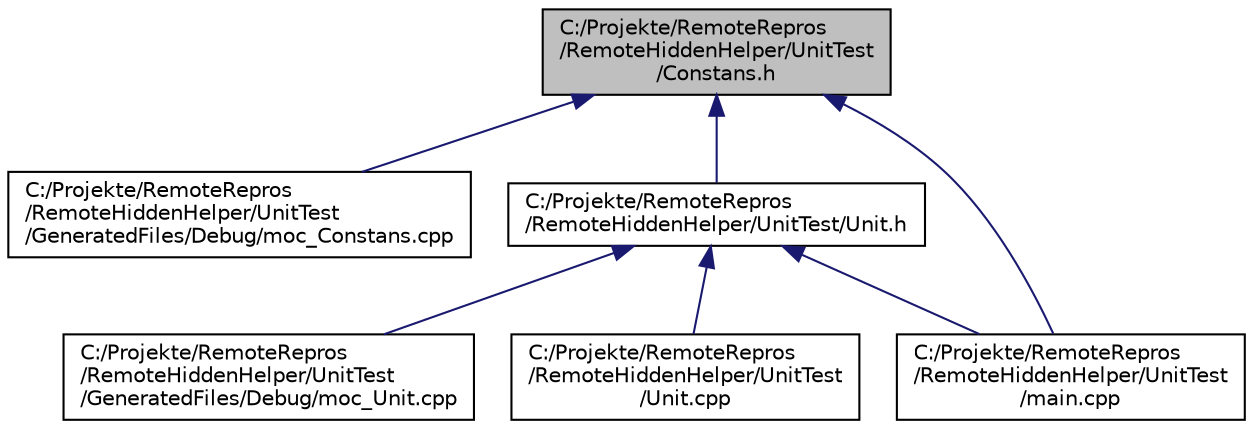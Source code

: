 digraph "C:/Projekte/RemoteRepros/RemoteHiddenHelper/UnitTest/Constans.h"
{
  edge [fontname="Helvetica",fontsize="10",labelfontname="Helvetica",labelfontsize="10"];
  node [fontname="Helvetica",fontsize="10",shape=record];
  Node2 [label="C:/Projekte/RemoteRepros\l/RemoteHiddenHelper/UnitTest\l/Constans.h",height=0.2,width=0.4,color="black", fillcolor="grey75", style="filled", fontcolor="black"];
  Node2 -> Node3 [dir="back",color="midnightblue",fontsize="10",style="solid"];
  Node3 [label="C:/Projekte/RemoteRepros\l/RemoteHiddenHelper/UnitTest\l/GeneratedFiles/Debug/moc_Constans.cpp",height=0.2,width=0.4,color="black", fillcolor="white", style="filled",URL="$moc___constans_8cpp.html"];
  Node2 -> Node4 [dir="back",color="midnightblue",fontsize="10",style="solid"];
  Node4 [label="C:/Projekte/RemoteRepros\l/RemoteHiddenHelper/UnitTest/Unit.h",height=0.2,width=0.4,color="black", fillcolor="white", style="filled",URL="$_unit_8h.html"];
  Node4 -> Node5 [dir="back",color="midnightblue",fontsize="10",style="solid"];
  Node5 [label="C:/Projekte/RemoteRepros\l/RemoteHiddenHelper/UnitTest\l/GeneratedFiles/Debug/moc_Unit.cpp",height=0.2,width=0.4,color="black", fillcolor="white", style="filled",URL="$moc___unit_8cpp.html"];
  Node4 -> Node6 [dir="back",color="midnightblue",fontsize="10",style="solid"];
  Node6 [label="C:/Projekte/RemoteRepros\l/RemoteHiddenHelper/UnitTest\l/main.cpp",height=0.2,width=0.4,color="black", fillcolor="white", style="filled",URL="$_unit_test_2main_8cpp.html"];
  Node4 -> Node7 [dir="back",color="midnightblue",fontsize="10",style="solid"];
  Node7 [label="C:/Projekte/RemoteRepros\l/RemoteHiddenHelper/UnitTest\l/Unit.cpp",height=0.2,width=0.4,color="black", fillcolor="white", style="filled",URL="$_unit_8cpp.html"];
  Node2 -> Node6 [dir="back",color="midnightblue",fontsize="10",style="solid"];
}
